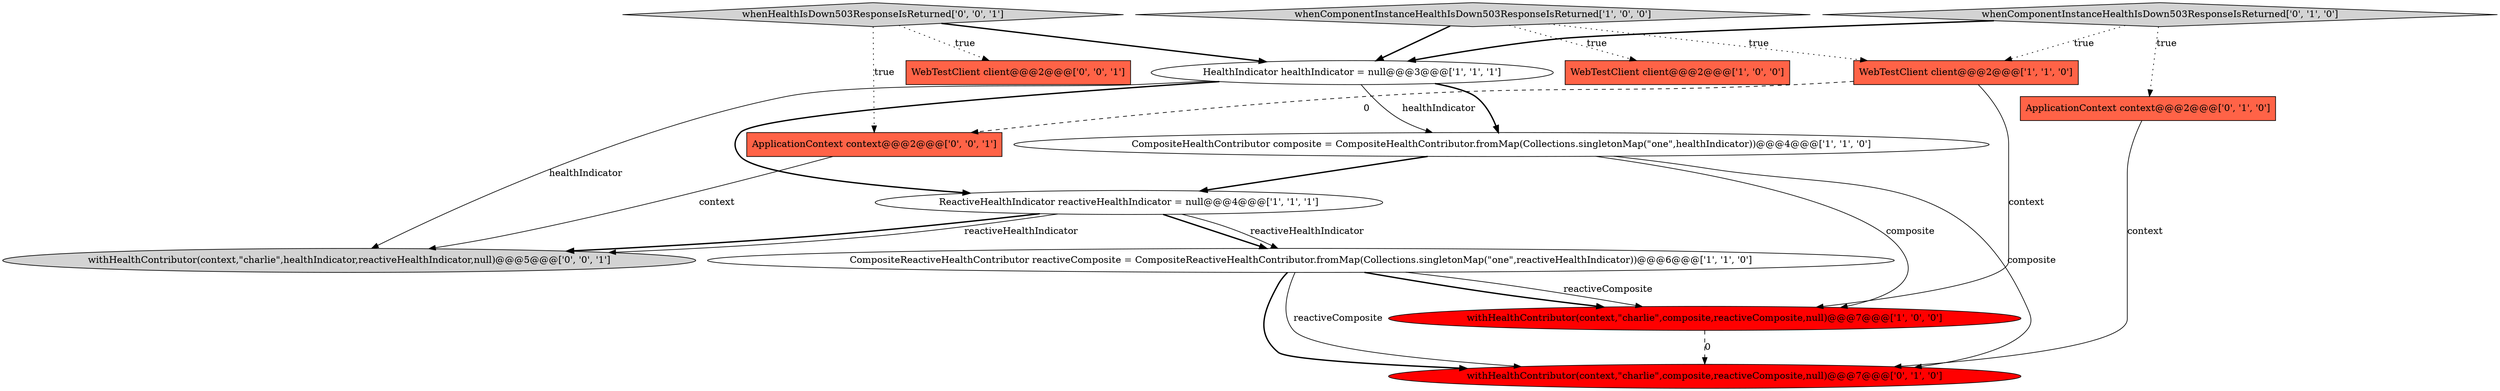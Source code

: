 digraph {
6 [style = filled, label = "HealthIndicator healthIndicator = null@@@3@@@['1', '1', '1']", fillcolor = white, shape = ellipse image = "AAA0AAABBB1BBB"];
5 [style = filled, label = "CompositeReactiveHealthContributor reactiveComposite = CompositeReactiveHealthContributor.fromMap(Collections.singletonMap(\"one\",reactiveHealthIndicator))@@@6@@@['1', '1', '0']", fillcolor = white, shape = ellipse image = "AAA0AAABBB1BBB"];
4 [style = filled, label = "ReactiveHealthIndicator reactiveHealthIndicator = null@@@4@@@['1', '1', '1']", fillcolor = white, shape = ellipse image = "AAA0AAABBB1BBB"];
10 [style = filled, label = "withHealthContributor(context,\"charlie\",composite,reactiveComposite,null)@@@7@@@['0', '1', '0']", fillcolor = red, shape = ellipse image = "AAA1AAABBB2BBB"];
2 [style = filled, label = "withHealthContributor(context,\"charlie\",composite,reactiveComposite,null)@@@7@@@['1', '0', '0']", fillcolor = red, shape = ellipse image = "AAA1AAABBB1BBB"];
1 [style = filled, label = "WebTestClient client@@@2@@@['1', '0', '0']", fillcolor = tomato, shape = box image = "AAA0AAABBB1BBB"];
12 [style = filled, label = "ApplicationContext context@@@2@@@['0', '0', '1']", fillcolor = tomato, shape = box image = "AAA0AAABBB3BBB"];
0 [style = filled, label = "whenComponentInstanceHealthIsDown503ResponseIsReturned['1', '0', '0']", fillcolor = lightgray, shape = diamond image = "AAA0AAABBB1BBB"];
14 [style = filled, label = "withHealthContributor(context,\"charlie\",healthIndicator,reactiveHealthIndicator,null)@@@5@@@['0', '0', '1']", fillcolor = lightgray, shape = ellipse image = "AAA0AAABBB3BBB"];
3 [style = filled, label = "WebTestClient client@@@2@@@['1', '1', '0']", fillcolor = tomato, shape = box image = "AAA0AAABBB1BBB"];
9 [style = filled, label = "ApplicationContext context@@@2@@@['0', '1', '0']", fillcolor = tomato, shape = box image = "AAA0AAABBB2BBB"];
11 [style = filled, label = "WebTestClient client@@@2@@@['0', '0', '1']", fillcolor = tomato, shape = box image = "AAA0AAABBB3BBB"];
13 [style = filled, label = "whenHealthIsDown503ResponseIsReturned['0', '0', '1']", fillcolor = lightgray, shape = diamond image = "AAA0AAABBB3BBB"];
7 [style = filled, label = "CompositeHealthContributor composite = CompositeHealthContributor.fromMap(Collections.singletonMap(\"one\",healthIndicator))@@@4@@@['1', '1', '0']", fillcolor = white, shape = ellipse image = "AAA0AAABBB1BBB"];
8 [style = filled, label = "whenComponentInstanceHealthIsDown503ResponseIsReturned['0', '1', '0']", fillcolor = lightgray, shape = diamond image = "AAA0AAABBB2BBB"];
5->10 [style = bold, label=""];
4->14 [style = bold, label=""];
5->2 [style = solid, label="reactiveComposite"];
13->12 [style = dotted, label="true"];
0->6 [style = bold, label=""];
6->7 [style = solid, label="healthIndicator"];
3->2 [style = solid, label="context"];
4->14 [style = solid, label="reactiveHealthIndicator"];
8->6 [style = bold, label=""];
7->4 [style = bold, label=""];
9->10 [style = solid, label="context"];
8->3 [style = dotted, label="true"];
2->10 [style = dashed, label="0"];
6->14 [style = solid, label="healthIndicator"];
7->2 [style = solid, label="composite"];
6->4 [style = bold, label=""];
5->2 [style = bold, label=""];
3->12 [style = dashed, label="0"];
7->10 [style = solid, label="composite"];
13->11 [style = dotted, label="true"];
12->14 [style = solid, label="context"];
0->3 [style = dotted, label="true"];
8->9 [style = dotted, label="true"];
13->6 [style = bold, label=""];
6->7 [style = bold, label=""];
5->10 [style = solid, label="reactiveComposite"];
4->5 [style = bold, label=""];
0->1 [style = dotted, label="true"];
4->5 [style = solid, label="reactiveHealthIndicator"];
}

